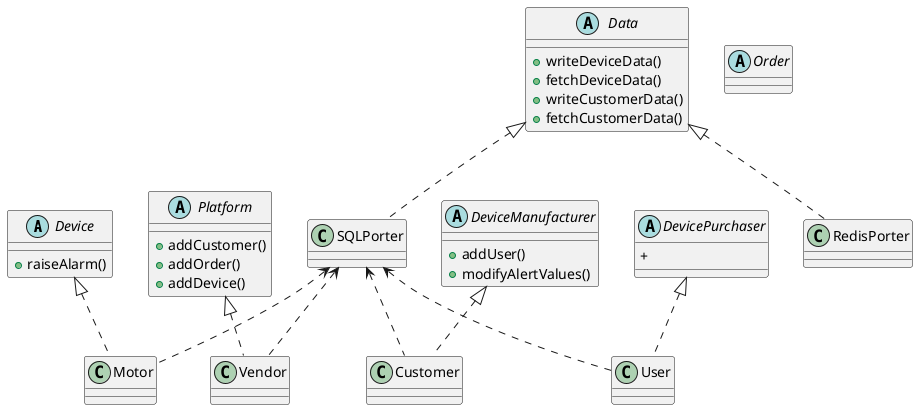 @startuml

abstract class Device {
+ raiseAlarm()
}

abstract class Platform {
+ addCustomer()
+ addOrder()
+ addDevice()
}

abstract class Order {

}

abstract class DeviceManufacturer {
+ addUser()
+ modifyAlertValues()
}

abstract class DevicePurchaser {
+
}

abstract class Data {
+ writeDeviceData()
+ fetchDeviceData()
+ writeCustomerData()
+ fetchCustomerData()
}

class Vendor
class Customer
class User
class Motor
class SQLPorter
class RedisPorter

Data <|.. SQLPorter
Data <|.. RedisPorter

Platform <|.. Vendor
SQLPorter <.. Vendor

DeviceManufacturer <|.. Customer
SQLPorter <.. Customer

DevicePurchaser <|.. User
SQLPorter <.. User

Device <|.. Motor
SQLPorter <.. Motor



@enduml